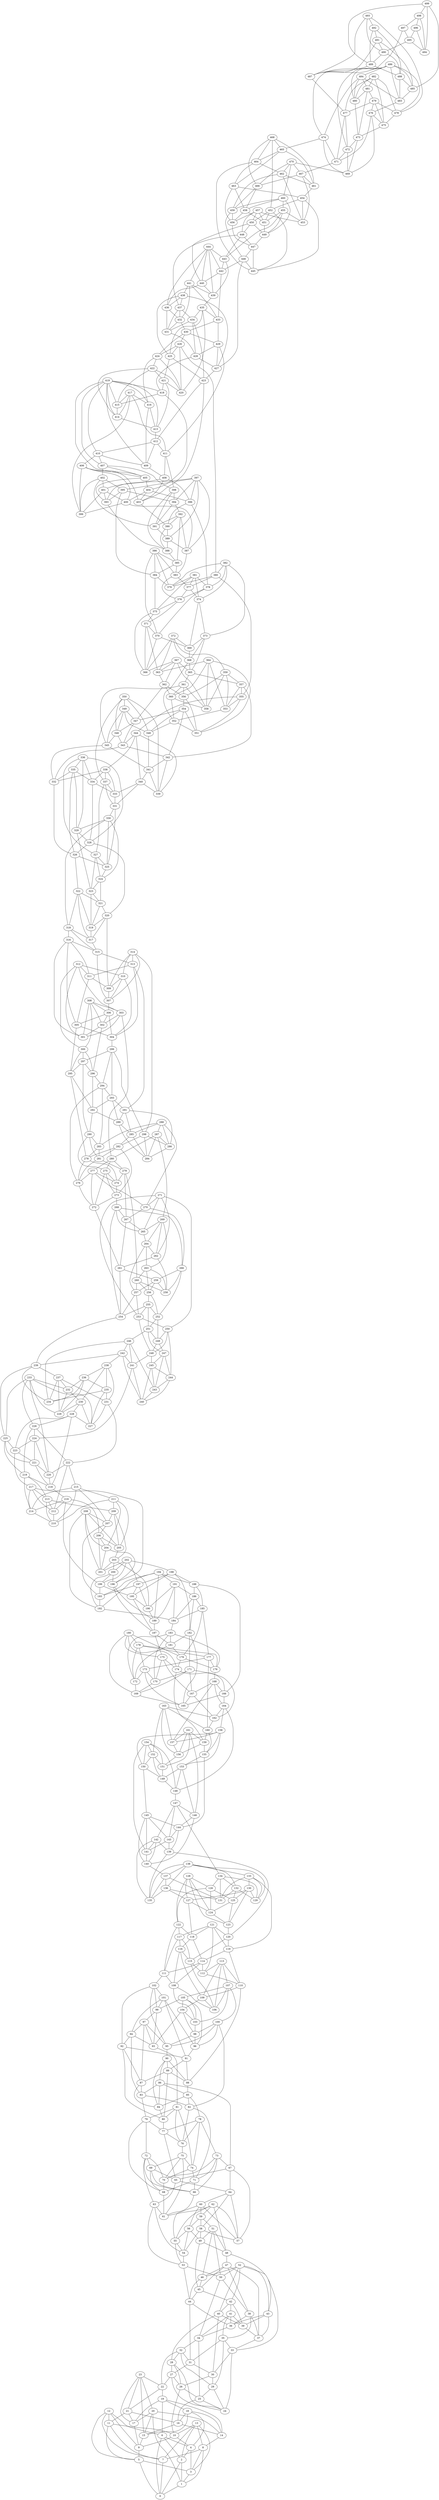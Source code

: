 graph{
344 -- 338;
344 -- 339;
344 -- 340;
344 -- 343;
345 -- 332;
345 -- 341;
346 -- 343;
346 -- 345;
347 -- 343;
347 -- 346;
348 -- 341;
349 -- 345;
349 -- 346;
349 -- 347;
349 -- 348;
350 -- 337;
350 -- 339;
350 -- 346;
350 -- 348;
350 -- 349;
352 -- 348;
352 -- 351;
353 -- 352;
354 -- 342;
354 -- 347;
354 -- 348;
354 -- 351;
355 -- 344;
355 -- 351;
355 -- 353;
356 -- 351;
356 -- 354;
357 -- 342;
357 -- 353;
357 -- 355;
359 -- 353;
359 -- 356;
359 -- 357;
359 -- 358;
360 -- 352;
360 -- 358;
361 -- 345;
361 -- 356;
361 -- 358;
361 -- 360;
362 -- 347;
362 -- 356;
362 -- 360;
363 -- 362;
364 -- 351;
364 -- 353;
364 -- 358;
364 -- 360;
364 -- 363;
365 -- 357;
365 -- 361;
367 -- 358;
367 -- 362;
367 -- 363;
367 -- 365;
367 -- 366;
368 -- 352;
368 -- 365;
369 -- 368;
370 -- 366;
370 -- 369;
371 -- 363;
371 -- 366;
371 -- 370;
372 -- 359;
372 -- 363;
372 -- 366;
372 -- 368;
372 -- 369;
373 -- 365;
373 -- 368;
373 -- 369;
374 -- 369;
374 -- 373;
375 -- 366;
375 -- 371;
376 -- 371;
376 -- 375;
377 -- 374;
377 -- 376;
378 -- 370;
378 -- 376;
380 -- 355;
380 -- 377;
380 -- 379;
381 -- 374;
381 -- 375;
381 -- 377;
381 -- 378;
381 -- 379;
382 -- 373;
382 -- 374;
382 -- 378;
382 -- 379;
382 -- 380;
383 -- 376;
383 -- 377;
384 -- 375;
384 -- 379;
385 -- 383;
385 -- 384;
386 -- 370;
386 -- 379;
386 -- 383;
386 -- 384;
386 -- 385;
387 -- 383;
388 -- 385;
389 -- 387;
389 -- 388;
390 -- 388;
390 -- 389;
391 -- 389;
392 -- 385;
392 -- 387;
392 -- 390;
392 -- 391;
101 -- 96;
101 -- 99;
102 -- 92;
102 -- 95;
102 -- 99;
102 -- 101;
103 -- 98;
104 -- 93;
104 -- 98;
104 -- 103;
105 -- 96;
105 -- 99;
105 -- 103;
105 -- 104;
107 -- 100;
107 -- 103;
107 -- 105;
107 -- 106;
108 -- 103;
108 -- 106;
109 -- 104;
109 -- 106;
110 -- 88;
110 -- 109;
111 -- 102;
111 -- 108;
112 -- 110;
113 -- 106;
113 -- 107;
113 -- 109;
113 -- 110;
113 -- 112;
114 -- 108;
114 -- 111;
114 -- 112;
115 -- 106;
115 -- 112;
116 -- 108;
116 -- 109;
116 -- 115;
117 -- 111;
117 -- 115;
117 -- 116;
118 -- 114;
118 -- 116;
119 -- 110;
119 -- 114;
120 -- 115;
120 -- 119;
121 -- 112;
121 -- 117;
121 -- 118;
121 -- 119;
121 -- 120;
122 -- 111;
122 -- 117;
122 -- 118;
123 -- 120;
124 -- 123;
125 -- 123;
125 -- 124;
126 -- 122;
126 -- 124;
126 -- 125;
127 -- 118;
127 -- 124;
128 -- 122;
128 -- 123;
128 -- 124;
128 -- 126;
128 -- 127;
130 -- 123;
130 -- 125;
130 -- 127;
130 -- 129;
132 -- 125;
132 -- 129;
132 -- 131;
133 -- 119;
133 -- 129;
133 -- 130;
133 -- 131;
134 -- 126;
134 -- 129;
134 -- 131;
134 -- 132;
136 -- 127;
136 -- 131;
136 -- 135;
137 -- 131;
137 -- 135;
137 -- 136;
138 -- 129;
138 -- 132;
138 -- 133;
138 -- 135;
138 -- 136;
138 -- 137;
139 -- 120;
139 -- 135;
140 -- 137;
141 -- 140;
142 -- 135;
142 -- 139;
142 -- 140;
142 -- 141;
143 -- 139;
143 -- 141;
144 -- 139;
144 -- 143;
145 -- 140;
145 -- 141;
145 -- 143;
145 -- 144;
146 -- 140;
146 -- 144;
147 -- 134;
147 -- 142;
147 -- 143;
147 -- 146;
148 -- 147;
149 -- 148;
246 -- 242;
488 -- 483;
246 -- 243;
488 -- 485;
247 -- 243;
489 -- 487;
247 -- 244;
489 -- 488;
247 -- 245;
490 -- 488;
248 -- 241;
490 -- 489;
248 -- 245;
491 -- 485;
249 -- 247;
491 -- 487;
249 -- 248;
491 -- 490;
250 -- 244;
492 -- 488;
250 -- 248;
492 -- 489;
250 -- 249;
492 -- 491;
251 -- 246;
493 -- 478;
251 -- 247;
493 -- 487;
251 -- 249;
493 -- 490;
493 -- 492;
252 -- 249;
252 -- 251;
495 -- 490;
253 -- 248;
495 -- 494;
253 -- 250;
496 -- 494;
254 -- 239;
496 -- 495;
255 -- 251;
497 -- 487;
255 -- 252;
497 -- 495;
255 -- 253;
255 -- 254;
498 -- 494;
498 -- 496;
256 -- 252;
498 -- 497;
256 -- 255;
499 -- 485;
257 -- 253;
499 -- 489;
257 -- 254;
499 -- 494;
499 -- 498;
259 -- 256;
259 -- 257;
259 -- 258;
260 -- 256;
260 -- 257;
260 -- 258;
261 -- 254;
261 -- 259;
262 -- 258;
262 -- 261;
263 -- 256;
263 -- 258;
263 -- 260;
264 -- 257;
264 -- 262;
264 -- 263;
265 -- 264;
266 -- 252;
266 -- 258;
266 -- 259;
267 -- 261;
267 -- 265;
268 -- 254;
268 -- 265;
268 -- 266;
268 -- 267;
269 -- 262;
269 -- 263;
269 -- 264;
269 -- 265;
270 -- 266;
270 -- 267;
271 -- 250;
271 -- 253;
271 -- 262;
271 -- 265;
271 -- 270;
272 -- 261;
273 -- 268;
273 -- 272;
274 -- 273;
275 -- 272;
275 -- 273;
275 -- 274;
276 -- 272;
277 -- 270;
277 -- 272;
277 -- 274;
277 -- 276;
278 -- 274;
278 -- 276;
279 -- 260;
279 -- 267;
279 -- 274;
280 -- 275;
280 -- 277;
280 -- 279;
281 -- 276;
281 -- 279;
282 -- 273;
282 -- 278;
282 -- 281;
283 -- 278;
283 -- 281;
285 -- 282;
285 -- 284;
286 -- 284;
287 -- 269;
287 -- 280;
287 -- 284;
287 -- 286;
288 -- 270;
288 -- 283;
288 -- 285;
288 -- 286;
288 -- 287;
289 -- 284;
289 -- 285;
290 -- 275;
290 -- 281;
290 -- 283;
291 -- 285;
291 -- 286;
291 -- 289;
292 -- 289;
292 -- 290;
293 -- 289;
293 -- 291;
293 -- 292;
294 -- 276;
294 -- 283;
294 -- 293;
295 -- 278;
4 -- 3;
5 -- 0;
5 -- 3;
6 -- 0;
6 -- 2;
6 -- 4;
7 -- 0;
8 -- 1;
8 -- 3;
8 -- 7;
9 -- 5;
10 -- 4;
10 -- 9;
11 -- 5;
11 -- 7;
11 -- 10;
12 -- 5;
12 -- 6;
12 -- 7;
12 -- 9;
12 -- 11;
13 -- 2;
13 -- 3;
13 -- 7;
13 -- 8;
13 -- 10;
14 -- 8;
15 -- 9;
16 -- 14;
16 -- 15;
17 -- 9;
18 -- 4;
18 -- 14;
18 -- 15;
18 -- 16;
19 -- 6;
19 -- 14;
19 -- 17;
19 -- 18;
20 -- 1;
20 -- 14;
20 -- 15;
20 -- 17;
21 -- 11;
21 -- 16;
21 -- 17;
22 -- 19;
22 -- 21;
23 -- 15;
23 -- 17;
23 -- 20;
23 -- 21;
23 -- 22;
25 -- 16;
25 -- 24;
26 -- 10;
26 -- 25;
27 -- 22;
27 -- 24;
27 -- 26;
28 -- 24;
28 -- 26;
28 -- 27;
29 -- 24;
29 -- 25;
30 -- 26;
30 -- 29;
31 -- 27;
31 -- 30;
32 -- 22;
32 -- 28;
32 -- 29;
32 -- 31;
33 -- 24;
33 -- 30;
34 -- 25;
34 -- 32;
35 -- 29;
35 -- 31;
35 -- 33;
36 -- 34;
37 -- 33;
38 -- 35;
38 -- 36;
38 -- 37;
39 -- 37;
40 -- 28;
40 -- 30;
40 -- 39;
41 -- 34;
41 -- 35;
41 -- 36;
41 -- 39;
42 -- 39;
42 -- 40;
42 -- 41;
43 -- 36;
43 -- 37;
43 -- 39;
44 -- 31;
44 -- 36;
45 -- 42;
45 -- 44;
46 -- 44;
46 -- 45;
47 -- 37;
47 -- 38;
47 -- 45;
47 -- 46;
48 -- 43;
48 -- 47;
49 -- 45;
49 -- 48;
50 -- 34;
50 -- 38;
51 -- 46;
51 -- 48;
51 -- 49;
51 -- 50;
52 -- 33;
52 -- 40;
52 -- 42;
150 -- 145;
393 -- 388;
150 -- 149;
394 -- 391;
151 -- 149;
394 -- 392;
152 -- 149;
395 -- 384;
152 -- 150;
395 -- 393;
152 -- 151;
395 -- 394;
153 -- 146;
396 -- 378;
153 -- 148;
396 -- 390;
153 -- 149;
397 -- 387;
154 -- 141;
397 -- 389;
154 -- 148;
397 -- 393;
154 -- 150;
397 -- 394;
154 -- 151;
397 -- 395;
154 -- 152;
397 -- 396;
155 -- 144;
398 -- 388;
155 -- 153;
398 -- 391;
398 -- 394;
156 -- 151;
157 -- 156;
400 -- 387;
400 -- 399;
158 -- 150;
158 -- 153;
401 -- 393;
158 -- 155;
401 -- 399;
158 -- 157;
401 -- 400;
159 -- 155;
402 -- 391;
159 -- 156;
402 -- 395;
402 -- 399;
160 -- 155;
402 -- 401;
160 -- 159;
403 -- 390;
161 -- 146;
161 -- 151;
404 -- 396;
161 -- 156;
404 -- 400;
161 -- 157;
404 -- 403;
161 -- 159;
405 -- 393;
162 -- 160;
405 -- 404;
163 -- 152;
406 -- 399;
163 -- 156;
406 -- 400;
163 -- 157;
406 -- 403;
163 -- 160;
406 -- 405;
163 -- 162;
407 -- 398;
164 -- 148;
407 -- 402;
164 -- 158;
407 -- 405;
164 -- 162;
408 -- 396;
408 -- 401;
166 -- 164;
408 -- 403;
166 -- 165;
409 -- 408;
167 -- 162;
167 -- 165;
410 -- 406;
410 -- 407;
168 -- 157;
410 -- 409;
168 -- 164;
168 -- 166;
411 -- 398;
168 -- 167;
411 -- 408;
169 -- 165;
412 -- 409;
412 -- 410;
170 -- 169;
412 -- 411;
171 -- 162;
413 -- 412;
171 -- 167;
171 -- 169;
414 -- 413;
171 -- 170;
415 -- 414;
172 -- 169;
416 -- 409;
173 -- 165;
416 -- 413;
173 -- 170;
173 -- 172;
417 -- 399;
417 -- 411;
174 -- 159;
417 -- 414;
174 -- 166;
417 -- 415;
417 -- 416;
175 -- 167;
175 -- 170;
418 -- 404;
175 -- 174;
418 -- 415;
176 -- 168;
419 -- 405;
419 -- 407;
177 -- 160;
419 -- 409;
177 -- 173;
419 -- 410;
177 -- 176;
419 -- 413;
419 -- 414;
178 -- 172;
419 -- 415;
178 -- 173;
419 -- 416;
178 -- 176;
419 -- 418;
178 -- 177;
179 -- 174;
421 -- 413;
179 -- 176;
421 -- 418;
421 -- 420;
180 -- 169;
180 -- 174;
422 -- 414;
180 -- 175;
422 -- 415;
180 -- 178;
422 -- 420;
180 -- 179;
422 -- 421;
181 -- 172;
423 -- 403;
181 -- 179;
423 -- 412;
182 -- 165;
424 -- 416;
182 -- 171;
424 -- 420;
182 -- 181;
424 -- 422;
183 -- 170;
425 -- 421;
183 -- 172;
425 -- 423;
183 -- 176;
183 -- 181;
426 -- 380;
426 -- 420;
184 -- 183;
426 -- 424;
426 -- 425;
185 -- 177;
185 -- 179;
427 -- 423;
185 -- 184;
428 -- 418;
186 -- 182;
428 -- 427;
186 -- 184;
186 -- 185;
429 -- 411;
429 -- 427;
187 -- 175;
429 -- 428;
187 -- 181;
430 -- 424;
188 -- 166;
430 -- 426;
188 -- 185;
430 -- 429;
188 -- 186;
431 -- 428;
189 -- 187;
432 -- 430;
190 -- 189;
432 -- 431;
191 -- 184;
433 -- 429;
191 -- 186;
433 -- 430;
191 -- 189;
191 -- 190;
434 -- 423;
434 -- 428;
192 -- 184;
434 -- 431;
193 -- 192;
435 -- 420;
435 -- 425;
194 -- 188;
435 -- 433;
194 -- 189;
435 -- 434;
194 -- 191;
194 -- 192;
436 -- 431;
194 -- 193;
436 -- 432;
195 -- 187;
437 -- 431;
195 -- 190;
437 -- 432;
437 -- 434;
196 -- 187;
196 -- 189;
438 -- 425;
487 -- 477;
438 -- 427;
197 -- 190;
438 -- 436;
197 -- 193;
438 -- 437;
197 -- 195;
439 -- 435;
198 -- 182;
198 -- 188;
440 -- 436;
295 -- 292;
296 -- 292;
296 -- 294;
297 -- 290;
297 -- 295;
297 -- 296;
298 -- 282;
298 -- 284;
298 -- 286;
299 -- 293;
299 -- 294;
299 -- 297;
299 -- 298;
300 -- 295;
300 -- 296;
300 -- 297;
302 -- 296;
302 -- 301;
303 -- 280;
303 -- 301;
303 -- 302;
304 -- 299;
305 -- 295;
305 -- 304;
306 -- 302;
306 -- 304;
306 -- 305;
307 -- 306;
308 -- 300;
308 -- 301;
308 -- 302;
308 -- 303;
308 -- 306;
309 -- 307;
310 -- 304;
310 -- 307;
310 -- 309;
311 -- 305;
311 -- 309;
312 -- 300;
312 -- 301;
312 -- 303;
312 -- 310;
312 -- 311;
313 -- 291;
313 -- 304;
313 -- 311;
314 -- 298;
314 -- 307;
314 -- 309;
314 -- 310;
314 -- 313;
315 -- 307;
315 -- 313;
316 -- 301;
316 -- 305;
316 -- 311;
316 -- 315;
317 -- 315;
318 -- 315;
318 -- 316;
318 -- 317;
319 -- 317;
320 -- 309;
320 -- 317;
320 -- 319;
321 -- 319;
321 -- 320;
322 -- 317;
322 -- 318;
322 -- 319;
322 -- 321;
323 -- 319;
323 -- 321;
324 -- 321;
324 -- 323;
325 -- 324;
326 -- 322;
326 -- 325;
327 -- 323;
327 -- 324;
327 -- 325;
328 -- 320;
328 -- 326;
329 -- 323;
329 -- 328;
330 -- 318;
330 -- 324;
330 -- 325;
330 -- 329;
331 -- 325;
331 -- 330;
332 -- 326;
333 -- 331;
334 -- 328;
334 -- 333;
335 -- 326;
335 -- 329;
335 -- 332;
335 -- 334;
336 -- 327;
336 -- 328;
336 -- 329;
336 -- 334;
336 -- 335;
337 -- 327;
337 -- 331;
337 -- 333;
338 -- 332;
338 -- 333;
338 -- 334;
338 -- 337;
340 -- 331;
340 -- 333;
340 -- 339;
341 -- 339;
341 -- 340;
342 -- 339;
342 -- 341;
343 -- 332;
343 -- 342;
52 -- 43;
52 -- 46;
52 -- 50;
53 -- 44;
53 -- 50;
54 -- 53;
55 -- 53;
55 -- 54;
56 -- 49;
56 -- 54;
56 -- 55;
58 -- 49;
58 -- 54;
58 -- 57;
59 -- 51;
59 -- 56;
59 -- 58;
60 -- 55;
60 -- 56;
60 -- 57;
60 -- 59;
62 -- 48;
62 -- 55;
62 -- 57;
62 -- 59;
62 -- 61;
63 -- 53;
63 -- 54;
63 -- 61;
64 -- 57;
64 -- 58;
64 -- 60;
65 -- 63;
65 -- 64;
66 -- 61;
67 -- 57;
67 -- 64;
67 -- 65;
68 -- 61;
69 -- 65;
69 -- 66;
69 -- 68;
70 -- 68;
71 -- 66;
71 -- 68;
72 -- 63;
72 -- 66;
72 -- 69;
72 -- 70;
73 -- 66;
73 -- 67;
73 -- 70;
73 -- 71;
74 -- 70;
74 -- 71;
75 -- 61;
75 -- 69;
75 -- 70;
75 -- 74;
76 -- 75;
77 -- 65;
77 -- 76;
78 -- 73;
78 -- 74;
78 -- 76;
78 -- 77;
79 -- 68;
79 -- 72;
79 -- 77;
80 -- 77;
81 -- 74;
81 -- 76;
81 -- 79;
81 -- 80;
82 -- 71;
82 -- 76;
83 -- 79;
83 -- 82;
84 -- 80;
85 -- 78;
85 -- 82;
85 -- 84;
86 -- 67;
86 -- 83;
86 -- 84;
86 -- 85;
87 -- 83;
87 -- 84;
88 -- 85;
89 -- 80;
89 -- 87;
89 -- 88;
90 -- 84;
90 -- 86;
90 -- 88;
90 -- 89;
91 -- 88;
91 -- 89;
92 -- 80;
92 -- 87;
92 -- 91;
93 -- 81;
94 -- 83;
94 -- 92;
94 -- 93;
95 -- 90;
96 -- 91;
97 -- 87;
97 -- 93;
97 -- 94;
97 -- 95;
98 -- 95;
98 -- 96;
99 -- 93;
99 -- 97;
1 -- 0;
100 -- 82;
2 -- 0;
100 -- 95;
2 -- 1;
100 -- 96;
100 -- 98;
3 -- 1;
101 -- 91;
101 -- 94;
4 -- 2;
198 -- 195;
440 -- 439;
198 -- 197;
441 -- 432;
199 -- 193;
441 -- 433;
199 -- 195;
441 -- 438;
441 -- 439;
200 -- 192;
200 -- 196;
442 -- 433;
200 -- 199;
442 -- 440;
443 -- 439;
202 -- 197;
443 -- 442;
202 -- 198;
202 -- 199;
444 -- 436;
202 -- 200;
444 -- 439;
202 -- 201;
444 -- 440;
444 -- 441;
203 -- 190;
444 -- 442;
203 -- 200;
444 -- 443;
203 -- 201;
204 -- 196;
446 -- 427;
204 -- 201;
446 -- 442;
446 -- 445;
205 -- 203;
447 -- 445;
206 -- 201;
447 -- 446;
206 -- 204;
206 -- 205;
448 -- 437;
448 -- 443;
207 -- 193;
448 -- 447;
207 -- 206;
449 -- 447;
208 -- 192;
208 -- 201;
450 -- 440;
208 -- 204;
450 -- 448;
208 -- 205;
450 -- 449;
208 -- 207;
451 -- 449;
209 -- 203;
209 -- 205;
452 -- 445;
209 -- 207;
452 -- 450;
452 -- 451;
211 -- 204;
211 -- 205;
454 -- 445;
211 -- 209;
454 -- 452;
211 -- 210;
454 -- 453;
212 -- 210;
455 -- 443;
455 -- 449;
213 -- 209;
455 -- 451;
213 -- 210;
455 -- 453;
213 -- 212;
456 -- 447;
214 -- 210;
457 -- 448;
215 -- 207;
457 -- 450;
215 -- 210;
457 -- 451;
215 -- 211;
457 -- 453;
215 -- 214;
457 -- 456;
216 -- 199;
458 -- 451;
216 -- 206;
458 -- 456;
216 -- 212;
216 -- 214;
459 -- 446;
459 -- 456;
217 -- 196;
217 -- 212;
460 -- 449;
217 -- 213;
460 -- 455;
217 -- 214;
460 -- 458;
460 -- 459;
218 -- 216;
461 -- 454;
219 -- 213;
219 -- 214;
462 -- 453;
219 -- 218;
462 -- 459;
462 -- 461;
220 -- 218;
463 -- 454;
221 -- 218;
463 -- 456;
221 -- 220;
463 -- 458;
222 -- 212;
464 -- 445;
222 -- 215;
464 -- 462;
222 -- 220;
464 -- 463;
223 -- 217;
465 -- 461;
223 -- 221;
465 -- 463;
465 -- 464;
224 -- 220;
224 -- 221;
466 -- 458;
224 -- 223;
466 -- 459;
225 -- 219;
467 -- 453;
225 -- 221;
467 -- 461;
225 -- 223;
467 -- 466;
226 -- 219;
468 -- 452;
226 -- 222;
468 -- 461;
226 -- 224;
468 -- 464;
468 -- 465;
468 -- 466;
228 -- 218;
228 -- 223;
228 -- 226;
470 -- 460;
228 -- 227;
470 -- 462;
470 -- 466;
470 -- 467;
230 -- 227;
470 -- 469;
230 -- 228;
230 -- 229;
471 -- 467;
231 -- 222;
472 -- 469;
231 -- 227;
472 -- 471;
232 -- 229;
473 -- 469;
232 -- 230;
473 -- 472;
233 -- 220;
474 -- 465;
233 -- 225;
474 -- 469;
233 -- 226;
474 -- 471;
233 -- 227;
233 -- 229;
475 -- 473;
233 -- 232;
476 -- 469;
476 -- 471;
235 -- 227;
476 -- 475;
235 -- 231;
235 -- 234;
477 -- 471;
477 -- 472;
236 -- 229;
236 -- 232;
478 -- 475;
236 -- 234;
236 -- 235;
479 -- 475;
479 -- 476;
237 -- 229;
479 -- 477;
237 -- 231;
479 -- 478;
237 -- 232;
237 -- 234;
480 -- 473;
238 -- 230;
481 -- 473;
238 -- 231;
481 -- 479;
238 -- 235;
481 -- 480;
238 -- 236;
482 -- 475;
239 -- 225;
482 -- 477;
239 -- 234;
482 -- 478;
239 -- 237;
482 -- 480;
482 -- 481;
241 -- 224;
483 -- 476;
241 -- 240;
484 -- 474;
242 -- 238;
484 -- 480;
242 -- 239;
484 -- 481;
242 -- 240;
484 -- 483;
242 -- 241;
485 -- 483;
243 -- 240;
486 -- 472;
244 -- 240;
486 -- 474;
244 -- 243;
486 -- 478;
486 -- 480;
245 -- 240;
486 -- 483;
245 -- 243;
486 -- 484;
245 -- 244;
486 -- 485;
246 -- 234;
246 -- 241;
}
